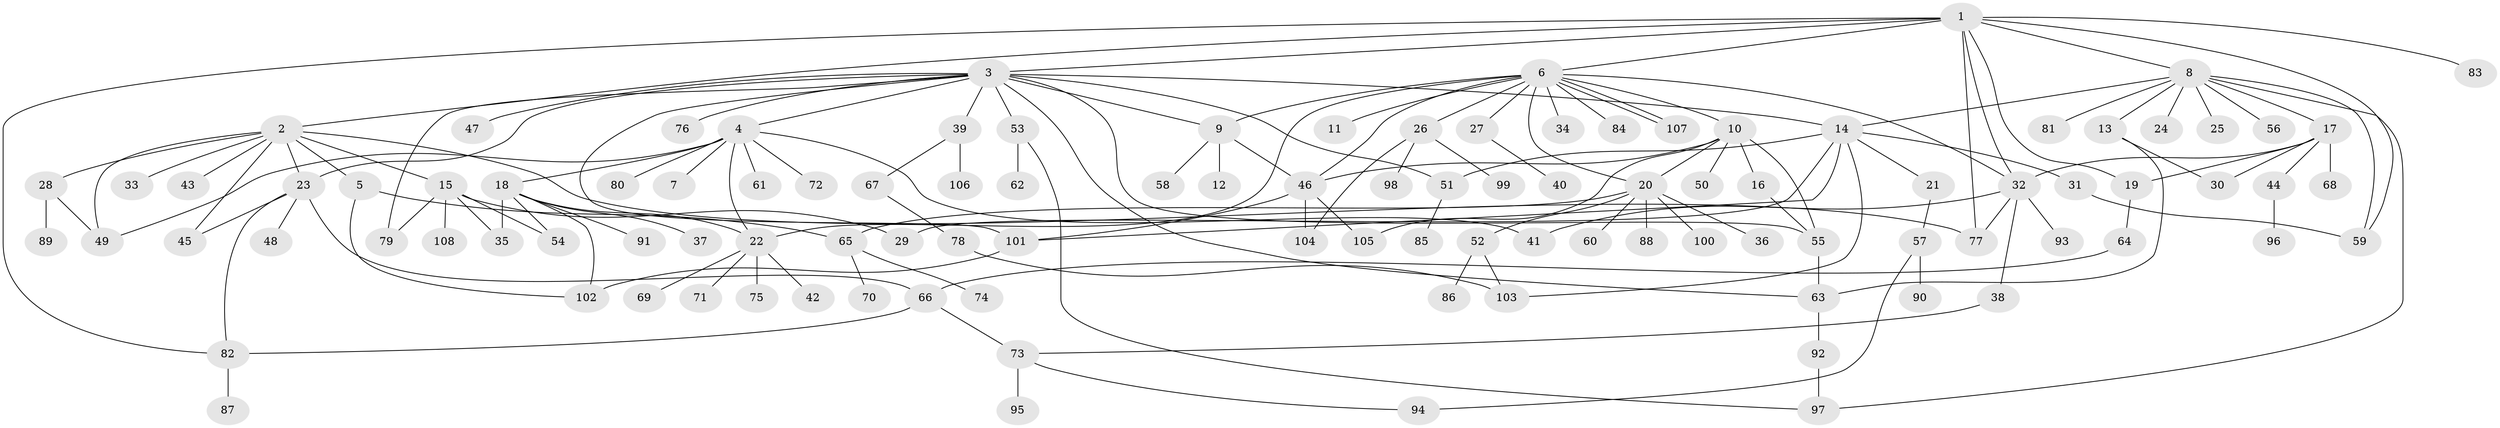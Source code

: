 // coarse degree distribution, {9: 0.04938271604938271, 15: 0.012345679012345678, 8: 0.012345679012345678, 13: 0.012345679012345678, 1: 0.4567901234567901, 14: 0.012345679012345678, 4: 0.06172839506172839, 5: 0.04938271604938271, 3: 0.08641975308641975, 6: 0.04938271604938271, 2: 0.19753086419753085}
// Generated by graph-tools (version 1.1) at 2025/23/03/03/25 07:23:48]
// undirected, 108 vertices, 153 edges
graph export_dot {
graph [start="1"]
  node [color=gray90,style=filled];
  1;
  2;
  3;
  4;
  5;
  6;
  7;
  8;
  9;
  10;
  11;
  12;
  13;
  14;
  15;
  16;
  17;
  18;
  19;
  20;
  21;
  22;
  23;
  24;
  25;
  26;
  27;
  28;
  29;
  30;
  31;
  32;
  33;
  34;
  35;
  36;
  37;
  38;
  39;
  40;
  41;
  42;
  43;
  44;
  45;
  46;
  47;
  48;
  49;
  50;
  51;
  52;
  53;
  54;
  55;
  56;
  57;
  58;
  59;
  60;
  61;
  62;
  63;
  64;
  65;
  66;
  67;
  68;
  69;
  70;
  71;
  72;
  73;
  74;
  75;
  76;
  77;
  78;
  79;
  80;
  81;
  82;
  83;
  84;
  85;
  86;
  87;
  88;
  89;
  90;
  91;
  92;
  93;
  94;
  95;
  96;
  97;
  98;
  99;
  100;
  101;
  102;
  103;
  104;
  105;
  106;
  107;
  108;
  1 -- 2;
  1 -- 3;
  1 -- 6;
  1 -- 8;
  1 -- 19;
  1 -- 32;
  1 -- 59;
  1 -- 77;
  1 -- 82;
  1 -- 83;
  2 -- 5;
  2 -- 15;
  2 -- 23;
  2 -- 28;
  2 -- 33;
  2 -- 43;
  2 -- 45;
  2 -- 49;
  2 -- 77;
  3 -- 4;
  3 -- 9;
  3 -- 14;
  3 -- 23;
  3 -- 39;
  3 -- 47;
  3 -- 51;
  3 -- 53;
  3 -- 55;
  3 -- 63;
  3 -- 76;
  3 -- 79;
  3 -- 101;
  4 -- 7;
  4 -- 18;
  4 -- 22;
  4 -- 41;
  4 -- 49;
  4 -- 61;
  4 -- 72;
  4 -- 80;
  5 -- 65;
  5 -- 102;
  6 -- 9;
  6 -- 10;
  6 -- 11;
  6 -- 20;
  6 -- 22;
  6 -- 26;
  6 -- 27;
  6 -- 32;
  6 -- 34;
  6 -- 46;
  6 -- 84;
  6 -- 107;
  6 -- 107;
  8 -- 13;
  8 -- 14;
  8 -- 17;
  8 -- 24;
  8 -- 25;
  8 -- 56;
  8 -- 59;
  8 -- 81;
  8 -- 97;
  9 -- 12;
  9 -- 46;
  9 -- 58;
  10 -- 16;
  10 -- 20;
  10 -- 46;
  10 -- 50;
  10 -- 55;
  10 -- 105;
  13 -- 30;
  13 -- 63;
  14 -- 21;
  14 -- 29;
  14 -- 31;
  14 -- 51;
  14 -- 101;
  14 -- 103;
  15 -- 29;
  15 -- 35;
  15 -- 54;
  15 -- 79;
  15 -- 108;
  16 -- 55;
  17 -- 19;
  17 -- 30;
  17 -- 32;
  17 -- 44;
  17 -- 68;
  18 -- 22;
  18 -- 35;
  18 -- 37;
  18 -- 54;
  18 -- 91;
  18 -- 102;
  19 -- 64;
  20 -- 36;
  20 -- 52;
  20 -- 60;
  20 -- 65;
  20 -- 88;
  20 -- 100;
  21 -- 57;
  22 -- 42;
  22 -- 69;
  22 -- 71;
  22 -- 75;
  23 -- 45;
  23 -- 48;
  23 -- 66;
  23 -- 82;
  26 -- 98;
  26 -- 99;
  26 -- 104;
  27 -- 40;
  28 -- 49;
  28 -- 89;
  31 -- 59;
  32 -- 38;
  32 -- 41;
  32 -- 77;
  32 -- 93;
  38 -- 73;
  39 -- 67;
  39 -- 106;
  44 -- 96;
  46 -- 101;
  46 -- 104;
  46 -- 105;
  51 -- 85;
  52 -- 86;
  52 -- 103;
  53 -- 62;
  53 -- 97;
  55 -- 63;
  57 -- 90;
  57 -- 94;
  63 -- 92;
  64 -- 66;
  65 -- 70;
  65 -- 74;
  66 -- 73;
  66 -- 82;
  67 -- 78;
  73 -- 94;
  73 -- 95;
  78 -- 103;
  82 -- 87;
  92 -- 97;
  101 -- 102;
}
